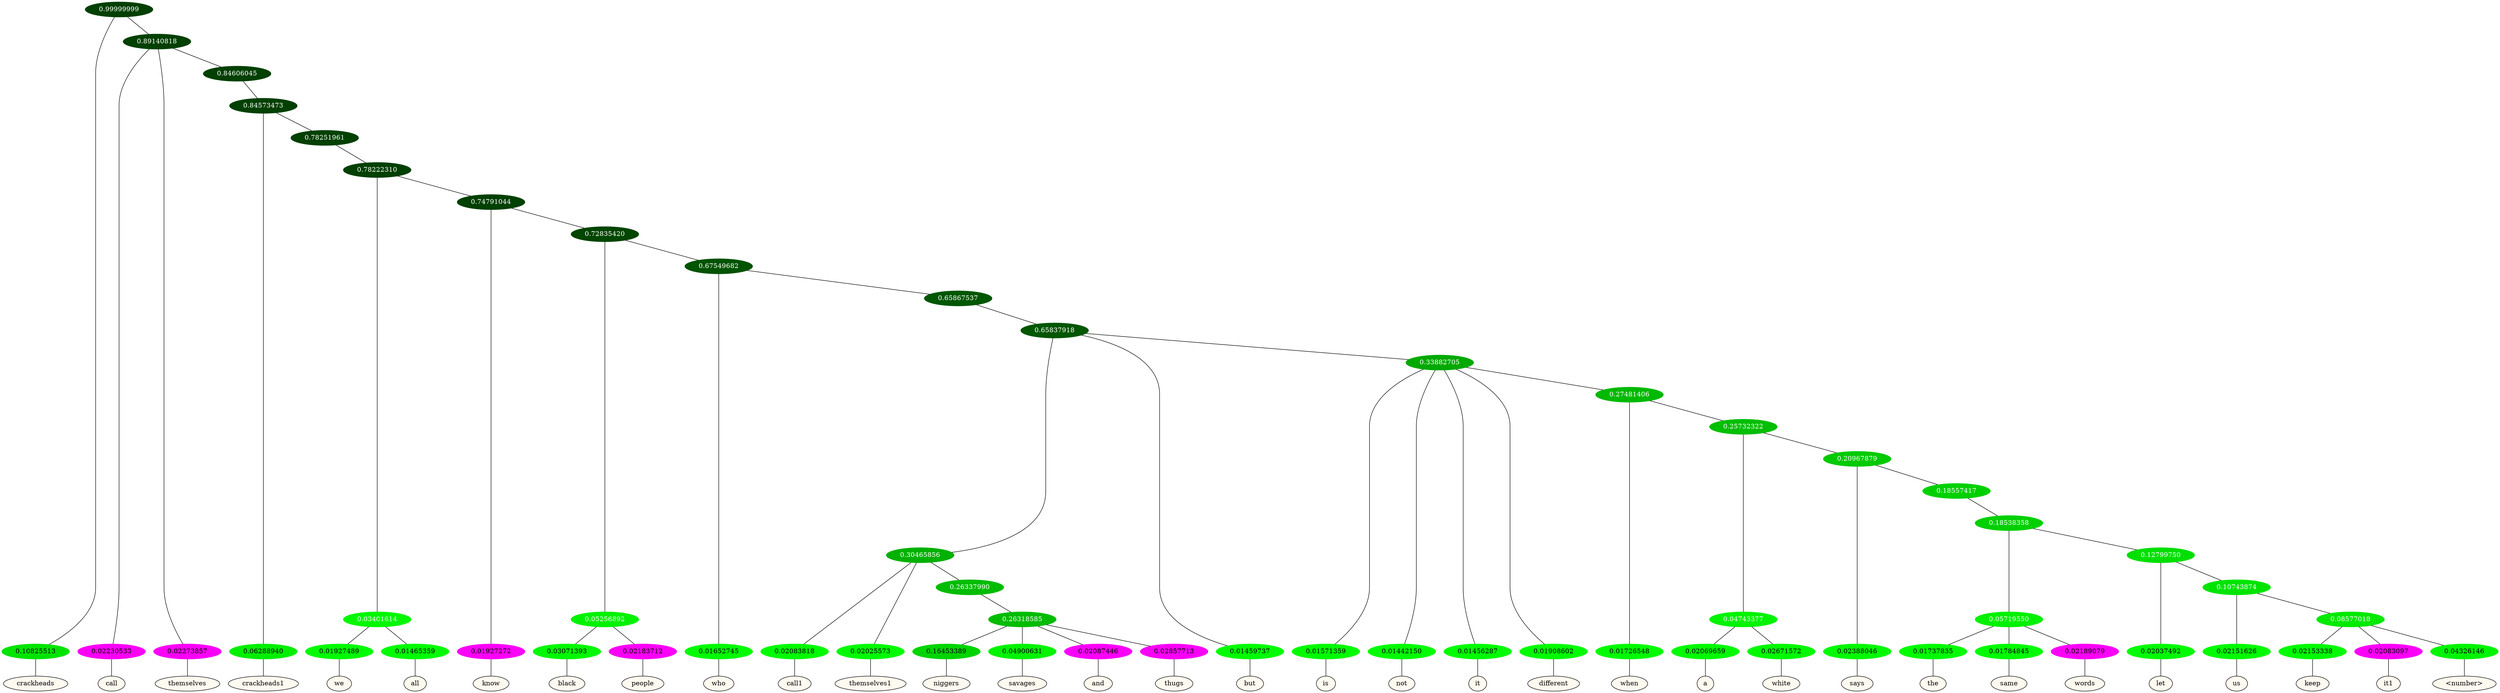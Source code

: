 graph {
	node [format=png height=0.15 nodesep=0.001 ordering=out overlap=prism overlap_scaling=0.01 ranksep=0.001 ratio=0.2 style=filled width=0.15]
	{
		rank=same
		a_w_1 [label=crackheads color=black fillcolor=floralwhite style="filled,solid"]
		a_w_3 [label=call color=black fillcolor=floralwhite style="filled,solid"]
		a_w_4 [label=themselves color=black fillcolor=floralwhite style="filled,solid"]
		a_w_7 [label=crackheads1 color=black fillcolor=floralwhite style="filled,solid"]
		a_w_12 [label=we color=black fillcolor=floralwhite style="filled,solid"]
		a_w_13 [label=all color=black fillcolor=floralwhite style="filled,solid"]
		a_w_14 [label=know color=black fillcolor=floralwhite style="filled,solid"]
		a_w_18 [label=black color=black fillcolor=floralwhite style="filled,solid"]
		a_w_19 [label=people color=black fillcolor=floralwhite style="filled,solid"]
		a_w_20 [label=who color=black fillcolor=floralwhite style="filled,solid"]
		a_w_26 [label=call1 color=black fillcolor=floralwhite style="filled,solid"]
		a_w_27 [label=themselves1 color=black fillcolor=floralwhite style="filled,solid"]
		a_w_37 [label=niggers color=black fillcolor=floralwhite style="filled,solid"]
		a_w_38 [label=savages color=black fillcolor=floralwhite style="filled,solid"]
		a_w_39 [label=and color=black fillcolor=floralwhite style="filled,solid"]
		a_w_40 [label=thugs color=black fillcolor=floralwhite style="filled,solid"]
		a_w_24 [label=but color=black fillcolor=floralwhite style="filled,solid"]
		a_w_29 [label=is color=black fillcolor=floralwhite style="filled,solid"]
		a_w_30 [label=not color=black fillcolor=floralwhite style="filled,solid"]
		a_w_31 [label=it color=black fillcolor=floralwhite style="filled,solid"]
		a_w_32 [label=different color=black fillcolor=floralwhite style="filled,solid"]
		a_w_35 [label=when color=black fillcolor=floralwhite style="filled,solid"]
		a_w_43 [label=a color=black fillcolor=floralwhite style="filled,solid"]
		a_w_44 [label=white color=black fillcolor=floralwhite style="filled,solid"]
		a_w_45 [label=says color=black fillcolor=floralwhite style="filled,solid"]
		a_w_50 [label=the color=black fillcolor=floralwhite style="filled,solid"]
		a_w_51 [label=same color=black fillcolor=floralwhite style="filled,solid"]
		a_w_52 [label=words color=black fillcolor=floralwhite style="filled,solid"]
		a_w_53 [label=let color=black fillcolor=floralwhite style="filled,solid"]
		a_w_55 [label=us color=black fillcolor=floralwhite style="filled,solid"]
		a_w_57 [label=keep color=black fillcolor=floralwhite style="filled,solid"]
		a_w_58 [label=it1 color=black fillcolor=floralwhite style="filled,solid"]
		a_w_59 [label="\<number\>" color=black fillcolor=floralwhite style="filled,solid"]
	}
	a_n_1 -- a_w_1
	a_n_3 -- a_w_3
	a_n_4 -- a_w_4
	a_n_7 -- a_w_7
	a_n_12 -- a_w_12
	a_n_13 -- a_w_13
	a_n_14 -- a_w_14
	a_n_18 -- a_w_18
	a_n_19 -- a_w_19
	a_n_20 -- a_w_20
	a_n_26 -- a_w_26
	a_n_27 -- a_w_27
	a_n_37 -- a_w_37
	a_n_38 -- a_w_38
	a_n_39 -- a_w_39
	a_n_40 -- a_w_40
	a_n_24 -- a_w_24
	a_n_29 -- a_w_29
	a_n_30 -- a_w_30
	a_n_31 -- a_w_31
	a_n_32 -- a_w_32
	a_n_35 -- a_w_35
	a_n_43 -- a_w_43
	a_n_44 -- a_w_44
	a_n_45 -- a_w_45
	a_n_50 -- a_w_50
	a_n_51 -- a_w_51
	a_n_52 -- a_w_52
	a_n_53 -- a_w_53
	a_n_55 -- a_w_55
	a_n_57 -- a_w_57
	a_n_58 -- a_w_58
	a_n_59 -- a_w_59
	{
		rank=same
		a_n_1 [label=0.10825513 color="0.334 1.000 0.892" fontcolor=black]
		a_n_3 [label=0.02230533 color="0.835 1.000 0.978" fontcolor=black]
		a_n_4 [label=0.02273857 color="0.835 1.000 0.977" fontcolor=black]
		a_n_7 [label=0.06288940 color="0.334 1.000 0.937" fontcolor=black]
		a_n_12 [label=0.01927489 color="0.334 1.000 0.981" fontcolor=black]
		a_n_13 [label=0.01465359 color="0.334 1.000 0.985" fontcolor=black]
		a_n_14 [label=0.01927272 color="0.835 1.000 0.981" fontcolor=black]
		a_n_18 [label=0.03071393 color="0.334 1.000 0.969" fontcolor=black]
		a_n_19 [label=0.02183712 color="0.835 1.000 0.978" fontcolor=black]
		a_n_20 [label=0.01652745 color="0.334 1.000 0.983" fontcolor=black]
		a_n_26 [label=0.02083818 color="0.334 1.000 0.979" fontcolor=black]
		a_n_27 [label=0.02025573 color="0.334 1.000 0.980" fontcolor=black]
		a_n_37 [label=0.16453389 color="0.334 1.000 0.835" fontcolor=black]
		a_n_38 [label=0.04900631 color="0.334 1.000 0.951" fontcolor=black]
		a_n_39 [label=0.02087446 color="0.835 1.000 0.979" fontcolor=black]
		a_n_40 [label=0.02857713 color="0.835 1.000 0.971" fontcolor=black]
		a_n_24 [label=0.01459737 color="0.334 1.000 0.985" fontcolor=black]
		a_n_29 [label=0.01571359 color="0.334 1.000 0.984" fontcolor=black]
		a_n_30 [label=0.01442150 color="0.334 1.000 0.986" fontcolor=black]
		a_n_31 [label=0.01456287 color="0.334 1.000 0.985" fontcolor=black]
		a_n_32 [label=0.01908602 color="0.334 1.000 0.981" fontcolor=black]
		a_n_35 [label=0.01726548 color="0.334 1.000 0.983" fontcolor=black]
		a_n_43 [label=0.02069659 color="0.334 1.000 0.979" fontcolor=black]
		a_n_44 [label=0.02671572 color="0.334 1.000 0.973" fontcolor=black]
		a_n_45 [label=0.02388046 color="0.334 1.000 0.976" fontcolor=black]
		a_n_50 [label=0.01737835 color="0.334 1.000 0.983" fontcolor=black]
		a_n_51 [label=0.01784845 color="0.334 1.000 0.982" fontcolor=black]
		a_n_52 [label=0.02189079 color="0.835 1.000 0.978" fontcolor=black]
		a_n_53 [label=0.02037492 color="0.334 1.000 0.980" fontcolor=black]
		a_n_55 [label=0.02151626 color="0.334 1.000 0.978" fontcolor=black]
		a_n_57 [label=0.02153338 color="0.334 1.000 0.978" fontcolor=black]
		a_n_58 [label=0.02083097 color="0.835 1.000 0.979" fontcolor=black]
		a_n_59 [label=0.04326146 color="0.334 1.000 0.957" fontcolor=black]
	}
	a_n_0 [label=0.99999999 color="0.334 1.000 0.250" fontcolor=grey99]
	a_n_0 -- a_n_1
	a_n_2 [label=0.89140818 color="0.334 1.000 0.250" fontcolor=grey99]
	a_n_0 -- a_n_2
	a_n_2 -- a_n_3
	a_n_2 -- a_n_4
	a_n_5 [label=0.84606045 color="0.334 1.000 0.250" fontcolor=grey99]
	a_n_2 -- a_n_5
	a_n_6 [label=0.84573473 color="0.334 1.000 0.250" fontcolor=grey99]
	a_n_5 -- a_n_6
	a_n_6 -- a_n_7
	a_n_8 [label=0.78251961 color="0.334 1.000 0.250" fontcolor=grey99]
	a_n_6 -- a_n_8
	a_n_9 [label=0.78222310 color="0.334 1.000 0.250" fontcolor=grey99]
	a_n_8 -- a_n_9
	a_n_10 [label=0.03401614 color="0.334 1.000 0.966" fontcolor=grey99]
	a_n_9 -- a_n_10
	a_n_11 [label=0.74791044 color="0.334 1.000 0.252" fontcolor=grey99]
	a_n_9 -- a_n_11
	a_n_10 -- a_n_12
	a_n_10 -- a_n_13
	a_n_11 -- a_n_14
	a_n_15 [label=0.72835420 color="0.334 1.000 0.272" fontcolor=grey99]
	a_n_11 -- a_n_15
	a_n_16 [label=0.05256892 color="0.334 1.000 0.947" fontcolor=grey99]
	a_n_15 -- a_n_16
	a_n_17 [label=0.67549682 color="0.334 1.000 0.325" fontcolor=grey99]
	a_n_15 -- a_n_17
	a_n_16 -- a_n_18
	a_n_16 -- a_n_19
	a_n_17 -- a_n_20
	a_n_21 [label=0.65867537 color="0.334 1.000 0.341" fontcolor=grey99]
	a_n_17 -- a_n_21
	a_n_22 [label=0.65837918 color="0.334 1.000 0.342" fontcolor=grey99]
	a_n_21 -- a_n_22
	a_n_23 [label=0.30465856 color="0.334 1.000 0.695" fontcolor=grey99]
	a_n_22 -- a_n_23
	a_n_22 -- a_n_24
	a_n_25 [label=0.33882705 color="0.334 1.000 0.661" fontcolor=grey99]
	a_n_22 -- a_n_25
	a_n_23 -- a_n_26
	a_n_23 -- a_n_27
	a_n_28 [label=0.26337990 color="0.334 1.000 0.737" fontcolor=grey99]
	a_n_23 -- a_n_28
	a_n_25 -- a_n_29
	a_n_25 -- a_n_30
	a_n_25 -- a_n_31
	a_n_25 -- a_n_32
	a_n_33 [label=0.27481406 color="0.334 1.000 0.725" fontcolor=grey99]
	a_n_25 -- a_n_33
	a_n_34 [label=0.26318585 color="0.334 1.000 0.737" fontcolor=grey99]
	a_n_28 -- a_n_34
	a_n_33 -- a_n_35
	a_n_36 [label=0.25732322 color="0.334 1.000 0.743" fontcolor=grey99]
	a_n_33 -- a_n_36
	a_n_34 -- a_n_37
	a_n_34 -- a_n_38
	a_n_34 -- a_n_39
	a_n_34 -- a_n_40
	a_n_41 [label=0.04743377 color="0.334 1.000 0.953" fontcolor=grey99]
	a_n_36 -- a_n_41
	a_n_42 [label=0.20967879 color="0.334 1.000 0.790" fontcolor=grey99]
	a_n_36 -- a_n_42
	a_n_41 -- a_n_43
	a_n_41 -- a_n_44
	a_n_42 -- a_n_45
	a_n_46 [label=0.18557417 color="0.334 1.000 0.814" fontcolor=grey99]
	a_n_42 -- a_n_46
	a_n_47 [label=0.18538358 color="0.334 1.000 0.815" fontcolor=grey99]
	a_n_46 -- a_n_47
	a_n_48 [label=0.05719550 color="0.334 1.000 0.943" fontcolor=grey99]
	a_n_47 -- a_n_48
	a_n_49 [label=0.12799750 color="0.334 1.000 0.872" fontcolor=grey99]
	a_n_47 -- a_n_49
	a_n_48 -- a_n_50
	a_n_48 -- a_n_51
	a_n_48 -- a_n_52
	a_n_49 -- a_n_53
	a_n_54 [label=0.10743874 color="0.334 1.000 0.893" fontcolor=grey99]
	a_n_49 -- a_n_54
	a_n_54 -- a_n_55
	a_n_56 [label=0.08577018 color="0.334 1.000 0.914" fontcolor=grey99]
	a_n_54 -- a_n_56
	a_n_56 -- a_n_57
	a_n_56 -- a_n_58
	a_n_56 -- a_n_59
}
